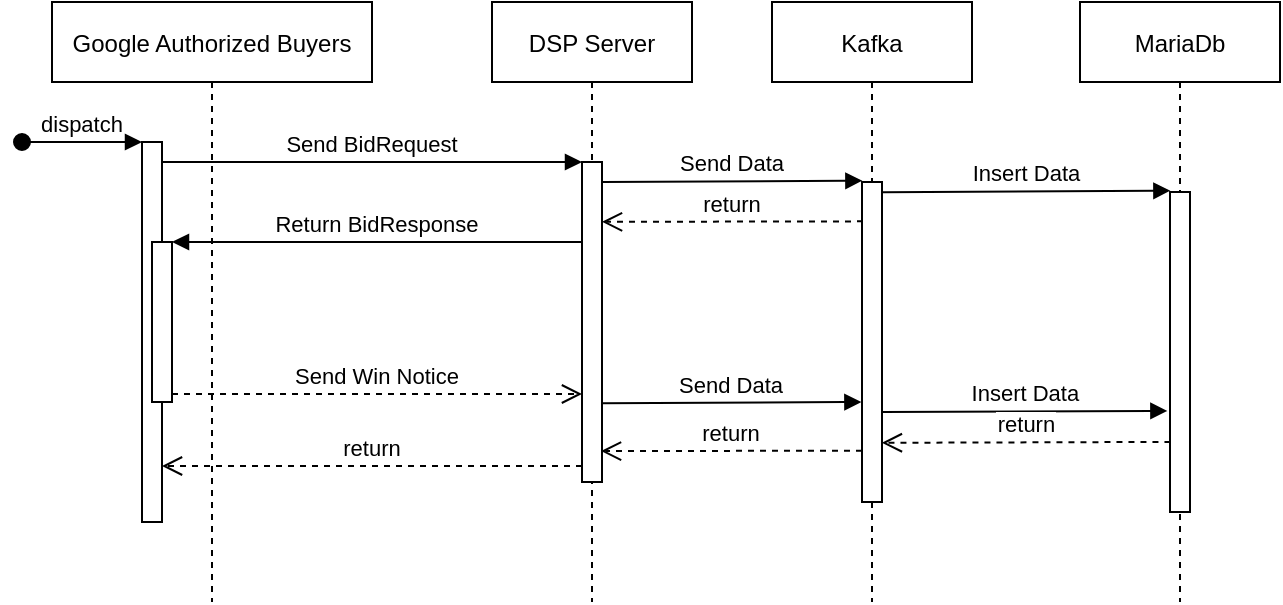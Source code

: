 <mxfile version="20.2.7" type="github">
  <diagram id="kgpKYQtTHZ0yAKxKKP6v" name="Page-1">
    <mxGraphModel dx="950" dy="403" grid="1" gridSize="10" guides="1" tooltips="1" connect="1" arrows="1" fold="1" page="1" pageScale="1" pageWidth="850" pageHeight="1100" math="0" shadow="0">
      <root>
        <mxCell id="0" />
        <mxCell id="1" parent="0" />
        <mxCell id="3nuBFxr9cyL0pnOWT2aG-1" value="Google Authorized Buyers" style="shape=umlLifeline;perimeter=lifelinePerimeter;container=1;collapsible=0;recursiveResize=0;rounded=0;shadow=0;strokeWidth=1;" parent="1" vertex="1">
          <mxGeometry x="120" y="80" width="160" height="300" as="geometry" />
        </mxCell>
        <mxCell id="3nuBFxr9cyL0pnOWT2aG-2" value="" style="points=[];perimeter=orthogonalPerimeter;rounded=0;shadow=0;strokeWidth=1;" parent="3nuBFxr9cyL0pnOWT2aG-1" vertex="1">
          <mxGeometry x="45" y="70" width="10" height="190" as="geometry" />
        </mxCell>
        <mxCell id="3nuBFxr9cyL0pnOWT2aG-3" value="dispatch" style="verticalAlign=bottom;startArrow=oval;endArrow=block;startSize=8;shadow=0;strokeWidth=1;" parent="3nuBFxr9cyL0pnOWT2aG-1" target="3nuBFxr9cyL0pnOWT2aG-2" edge="1">
          <mxGeometry relative="1" as="geometry">
            <mxPoint x="-15" y="70" as="sourcePoint" />
          </mxGeometry>
        </mxCell>
        <mxCell id="3nuBFxr9cyL0pnOWT2aG-4" value="" style="points=[];perimeter=orthogonalPerimeter;rounded=0;shadow=0;strokeWidth=1;" parent="3nuBFxr9cyL0pnOWT2aG-1" vertex="1">
          <mxGeometry x="50" y="120" width="10" height="80" as="geometry" />
        </mxCell>
        <mxCell id="3nuBFxr9cyL0pnOWT2aG-5" value="DSP Server" style="shape=umlLifeline;perimeter=lifelinePerimeter;container=1;collapsible=0;recursiveResize=0;rounded=0;shadow=0;strokeWidth=1;" parent="1" vertex="1">
          <mxGeometry x="340" y="80" width="100" height="300" as="geometry" />
        </mxCell>
        <mxCell id="3nuBFxr9cyL0pnOWT2aG-6" value="" style="points=[];perimeter=orthogonalPerimeter;rounded=0;shadow=0;strokeWidth=1;" parent="3nuBFxr9cyL0pnOWT2aG-5" vertex="1">
          <mxGeometry x="45" y="80" width="10" height="160" as="geometry" />
        </mxCell>
        <mxCell id="3nuBFxr9cyL0pnOWT2aG-7" value="return" style="verticalAlign=bottom;endArrow=open;dashed=1;endSize=8;exitX=0;exitY=0.95;shadow=0;strokeWidth=1;" parent="1" source="3nuBFxr9cyL0pnOWT2aG-6" target="3nuBFxr9cyL0pnOWT2aG-2" edge="1">
          <mxGeometry relative="1" as="geometry">
            <mxPoint x="275" y="236" as="targetPoint" />
          </mxGeometry>
        </mxCell>
        <mxCell id="3nuBFxr9cyL0pnOWT2aG-8" value="Send BidRequest" style="verticalAlign=bottom;endArrow=block;entryX=0;entryY=0;shadow=0;strokeWidth=1;" parent="1" source="3nuBFxr9cyL0pnOWT2aG-2" target="3nuBFxr9cyL0pnOWT2aG-6" edge="1">
          <mxGeometry relative="1" as="geometry">
            <mxPoint x="275" y="160" as="sourcePoint" />
          </mxGeometry>
        </mxCell>
        <mxCell id="3nuBFxr9cyL0pnOWT2aG-9" value="Return BidResponse" style="verticalAlign=bottom;endArrow=block;entryX=1;entryY=0;shadow=0;strokeWidth=1;" parent="1" source="3nuBFxr9cyL0pnOWT2aG-6" target="3nuBFxr9cyL0pnOWT2aG-4" edge="1">
          <mxGeometry relative="1" as="geometry">
            <mxPoint x="240" y="200" as="sourcePoint" />
          </mxGeometry>
        </mxCell>
        <mxCell id="3nuBFxr9cyL0pnOWT2aG-10" value="Send Win Notice" style="verticalAlign=bottom;endArrow=open;dashed=1;endSize=8;exitX=1;exitY=0.95;shadow=0;strokeWidth=1;" parent="1" source="3nuBFxr9cyL0pnOWT2aG-4" target="3nuBFxr9cyL0pnOWT2aG-6" edge="1">
          <mxGeometry relative="1" as="geometry">
            <mxPoint x="240" y="257" as="targetPoint" />
          </mxGeometry>
        </mxCell>
        <mxCell id="cC8-oieJ7pAEB4GXrQRQ-1" value="Kafka" style="shape=umlLifeline;perimeter=lifelinePerimeter;container=1;collapsible=0;recursiveResize=0;rounded=0;shadow=0;strokeWidth=1;" vertex="1" parent="1">
          <mxGeometry x="480" y="80" width="100" height="300" as="geometry" />
        </mxCell>
        <mxCell id="cC8-oieJ7pAEB4GXrQRQ-2" value="" style="points=[];perimeter=orthogonalPerimeter;rounded=0;shadow=0;strokeWidth=1;" vertex="1" parent="cC8-oieJ7pAEB4GXrQRQ-1">
          <mxGeometry x="45" y="90" width="10" height="160" as="geometry" />
        </mxCell>
        <mxCell id="cC8-oieJ7pAEB4GXrQRQ-3" value="Send Data" style="verticalAlign=bottom;endArrow=block;shadow=0;strokeWidth=1;entryX=0.019;entryY=-0.004;entryDx=0;entryDy=0;entryPerimeter=0;" edge="1" parent="cC8-oieJ7pAEB4GXrQRQ-1" target="cC8-oieJ7pAEB4GXrQRQ-2">
          <mxGeometry relative="1" as="geometry">
            <mxPoint x="-85" y="90" as="sourcePoint" />
            <mxPoint x="40" y="90" as="targetPoint" />
          </mxGeometry>
        </mxCell>
        <mxCell id="cC8-oieJ7pAEB4GXrQRQ-5" value="Send Data" style="verticalAlign=bottom;endArrow=block;shadow=0;strokeWidth=1;entryX=0.019;entryY=-0.004;entryDx=0;entryDy=0;entryPerimeter=0;" edge="1" parent="cC8-oieJ7pAEB4GXrQRQ-1">
          <mxGeometry relative="1" as="geometry">
            <mxPoint x="-85.5" y="200.64" as="sourcePoint" />
            <mxPoint x="44.69" y="200" as="targetPoint" />
          </mxGeometry>
        </mxCell>
        <mxCell id="cC8-oieJ7pAEB4GXrQRQ-6" value="return" style="verticalAlign=bottom;endArrow=open;dashed=1;endSize=8;shadow=0;strokeWidth=1;exitX=0.05;exitY=0.123;exitDx=0;exitDy=0;exitPerimeter=0;entryX=1;entryY=0.187;entryDx=0;entryDy=0;entryPerimeter=0;" edge="1" parent="cC8-oieJ7pAEB4GXrQRQ-1">
          <mxGeometry relative="1" as="geometry">
            <mxPoint x="-85.5" y="224.56" as="targetPoint" />
            <mxPoint x="45.0" y="224.32" as="sourcePoint" />
          </mxGeometry>
        </mxCell>
        <mxCell id="cC8-oieJ7pAEB4GXrQRQ-4" value="return" style="verticalAlign=bottom;endArrow=open;dashed=1;endSize=8;shadow=0;strokeWidth=1;exitX=0.05;exitY=0.123;exitDx=0;exitDy=0;exitPerimeter=0;entryX=1;entryY=0.187;entryDx=0;entryDy=0;entryPerimeter=0;" edge="1" parent="1" source="cC8-oieJ7pAEB4GXrQRQ-2" target="3nuBFxr9cyL0pnOWT2aG-6">
          <mxGeometry relative="1" as="geometry">
            <mxPoint x="400" y="190" as="targetPoint" />
            <mxPoint x="510" y="190.0" as="sourcePoint" />
          </mxGeometry>
        </mxCell>
        <mxCell id="cC8-oieJ7pAEB4GXrQRQ-7" value="MariaDb" style="shape=umlLifeline;perimeter=lifelinePerimeter;container=1;collapsible=0;recursiveResize=0;rounded=0;shadow=0;strokeWidth=1;" vertex="1" parent="1">
          <mxGeometry x="634" y="80" width="100" height="300" as="geometry" />
        </mxCell>
        <mxCell id="cC8-oieJ7pAEB4GXrQRQ-8" value="" style="points=[];perimeter=orthogonalPerimeter;rounded=0;shadow=0;strokeWidth=1;" vertex="1" parent="cC8-oieJ7pAEB4GXrQRQ-7">
          <mxGeometry x="45" y="95" width="10" height="160" as="geometry" />
        </mxCell>
        <mxCell id="cC8-oieJ7pAEB4GXrQRQ-9" value="Insert Data" style="verticalAlign=bottom;endArrow=block;shadow=0;strokeWidth=1;entryX=0.019;entryY=-0.004;entryDx=0;entryDy=0;entryPerimeter=0;exitX=1.022;exitY=0.032;exitDx=0;exitDy=0;exitPerimeter=0;" edge="1" parent="1" target="cC8-oieJ7pAEB4GXrQRQ-8" source="cC8-oieJ7pAEB4GXrQRQ-2">
          <mxGeometry relative="1" as="geometry">
            <mxPoint x="549" y="170" as="sourcePoint" />
            <mxPoint x="674" y="170" as="targetPoint" />
          </mxGeometry>
        </mxCell>
        <mxCell id="cC8-oieJ7pAEB4GXrQRQ-10" value="Insert Data" style="verticalAlign=bottom;endArrow=block;shadow=0;strokeWidth=1;entryX=-0.131;entryY=0.684;entryDx=0;entryDy=0;entryPerimeter=0;exitX=1.019;exitY=0.719;exitDx=0;exitDy=0;exitPerimeter=0;" edge="1" parent="1" source="cC8-oieJ7pAEB4GXrQRQ-2" target="cC8-oieJ7pAEB4GXrQRQ-8">
          <mxGeometry relative="1" as="geometry">
            <mxPoint x="548.5" y="280.64" as="sourcePoint" />
            <mxPoint x="678.69" y="280" as="targetPoint" />
          </mxGeometry>
        </mxCell>
        <mxCell id="cC8-oieJ7pAEB4GXrQRQ-11" value="return" style="verticalAlign=bottom;endArrow=open;dashed=1;endSize=8;shadow=0;strokeWidth=1;exitX=0.023;exitY=0.781;exitDx=0;exitDy=0;exitPerimeter=0;entryX=0.994;entryY=0.815;entryDx=0;entryDy=0;entryPerimeter=0;" edge="1" parent="1" source="cC8-oieJ7pAEB4GXrQRQ-8" target="cC8-oieJ7pAEB4GXrQRQ-2">
          <mxGeometry relative="1" as="geometry">
            <mxPoint x="548.5" y="300.56" as="targetPoint" />
            <mxPoint x="679.0" y="300.32" as="sourcePoint" />
          </mxGeometry>
        </mxCell>
      </root>
    </mxGraphModel>
  </diagram>
</mxfile>

